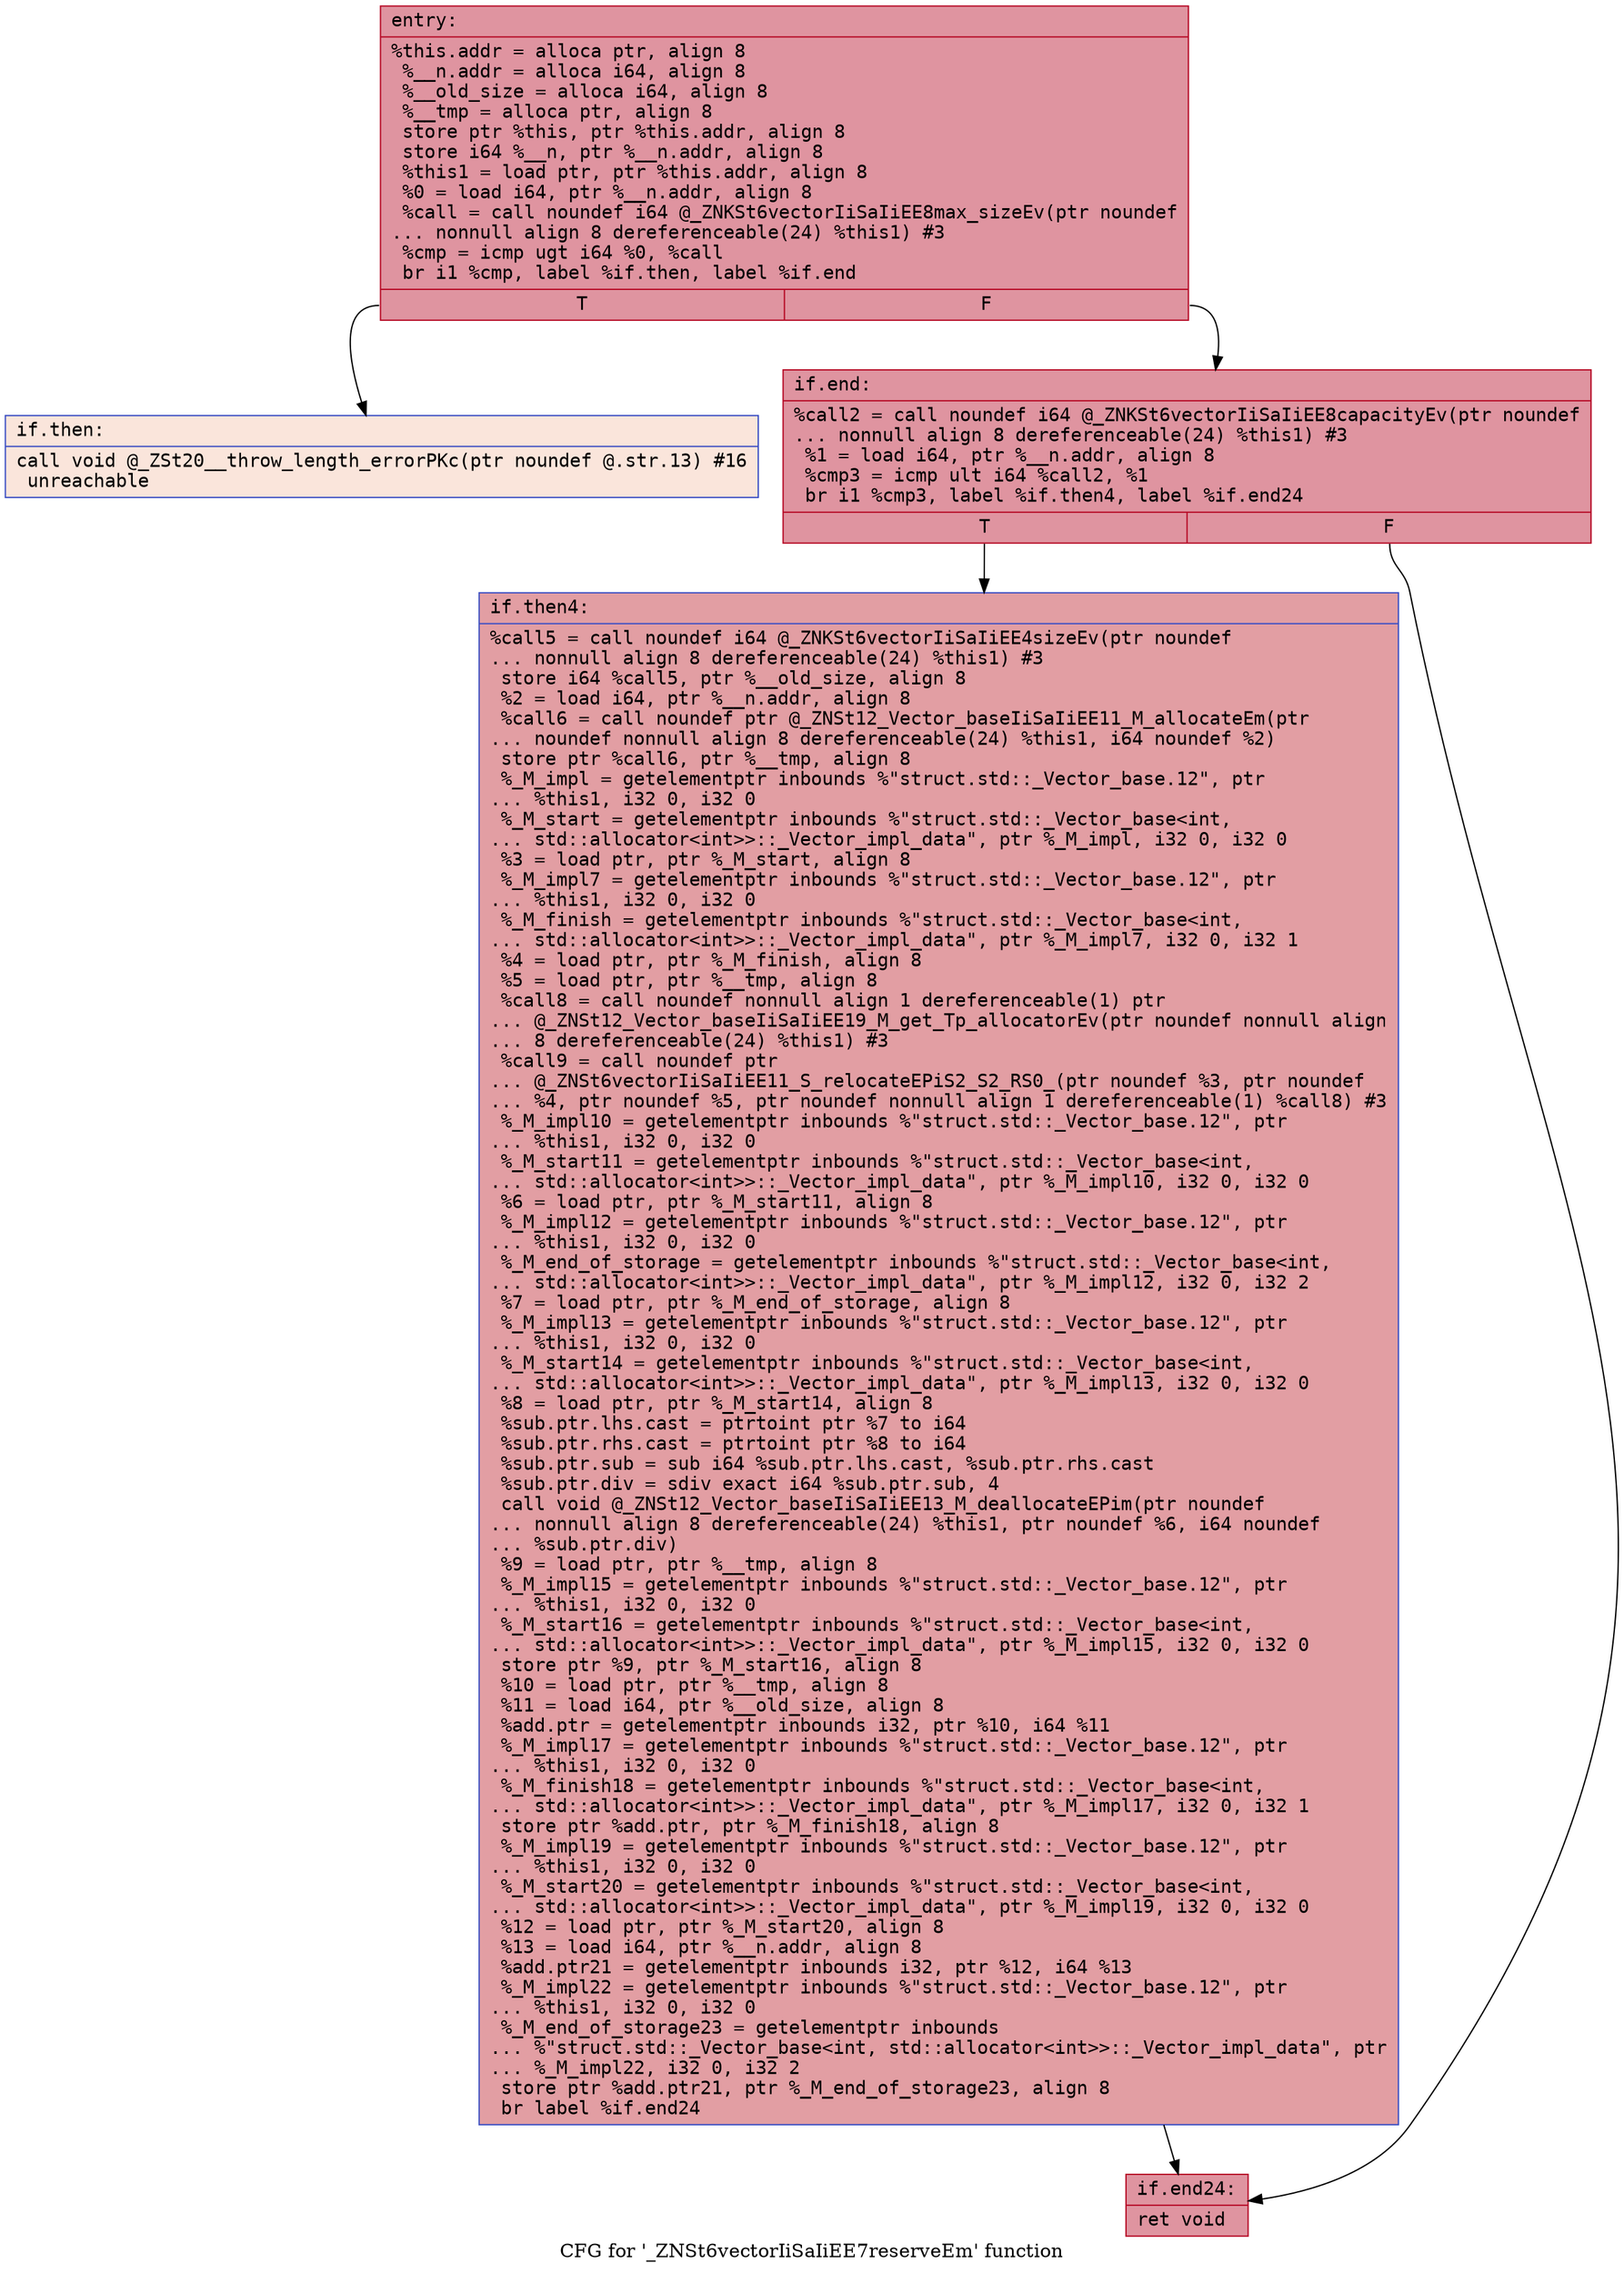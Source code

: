 digraph "CFG for '_ZNSt6vectorIiSaIiEE7reserveEm' function" {
	label="CFG for '_ZNSt6vectorIiSaIiEE7reserveEm' function";

	Node0x5579924c4800 [shape=record,color="#b70d28ff", style=filled, fillcolor="#b70d2870" fontname="Courier",label="{entry:\l|  %this.addr = alloca ptr, align 8\l  %__n.addr = alloca i64, align 8\l  %__old_size = alloca i64, align 8\l  %__tmp = alloca ptr, align 8\l  store ptr %this, ptr %this.addr, align 8\l  store i64 %__n, ptr %__n.addr, align 8\l  %this1 = load ptr, ptr %this.addr, align 8\l  %0 = load i64, ptr %__n.addr, align 8\l  %call = call noundef i64 @_ZNKSt6vectorIiSaIiEE8max_sizeEv(ptr noundef\l... nonnull align 8 dereferenceable(24) %this1) #3\l  %cmp = icmp ugt i64 %0, %call\l  br i1 %cmp, label %if.then, label %if.end\l|{<s0>T|<s1>F}}"];
	Node0x5579924c4800:s0 -> Node0x5579924c4f20[tooltip="entry -> if.then\nProbability 0.00%" ];
	Node0x5579924c4800:s1 -> Node0x5579924c4ff0[tooltip="entry -> if.end\nProbability 100.00%" ];
	Node0x5579924c4f20 [shape=record,color="#3d50c3ff", style=filled, fillcolor="#f4c5ad70" fontname="Courier",label="{if.then:\l|  call void @_ZSt20__throw_length_errorPKc(ptr noundef @.str.13) #16\l  unreachable\l}"];
	Node0x5579924c4ff0 [shape=record,color="#b70d28ff", style=filled, fillcolor="#b70d2870" fontname="Courier",label="{if.end:\l|  %call2 = call noundef i64 @_ZNKSt6vectorIiSaIiEE8capacityEv(ptr noundef\l... nonnull align 8 dereferenceable(24) %this1) #3\l  %1 = load i64, ptr %__n.addr, align 8\l  %cmp3 = icmp ult i64 %call2, %1\l  br i1 %cmp3, label %if.then4, label %if.end24\l|{<s0>T|<s1>F}}"];
	Node0x5579924c4ff0:s0 -> Node0x5579924c5780[tooltip="if.end -> if.then4\nProbability 50.00%" ];
	Node0x5579924c4ff0:s1 -> Node0x5579924c57d0[tooltip="if.end -> if.end24\nProbability 50.00%" ];
	Node0x5579924c5780 [shape=record,color="#3d50c3ff", style=filled, fillcolor="#be242e70" fontname="Courier",label="{if.then4:\l|  %call5 = call noundef i64 @_ZNKSt6vectorIiSaIiEE4sizeEv(ptr noundef\l... nonnull align 8 dereferenceable(24) %this1) #3\l  store i64 %call5, ptr %__old_size, align 8\l  %2 = load i64, ptr %__n.addr, align 8\l  %call6 = call noundef ptr @_ZNSt12_Vector_baseIiSaIiEE11_M_allocateEm(ptr\l... noundef nonnull align 8 dereferenceable(24) %this1, i64 noundef %2)\l  store ptr %call6, ptr %__tmp, align 8\l  %_M_impl = getelementptr inbounds %\"struct.std::_Vector_base.12\", ptr\l... %this1, i32 0, i32 0\l  %_M_start = getelementptr inbounds %\"struct.std::_Vector_base\<int,\l... std::allocator\<int\>\>::_Vector_impl_data\", ptr %_M_impl, i32 0, i32 0\l  %3 = load ptr, ptr %_M_start, align 8\l  %_M_impl7 = getelementptr inbounds %\"struct.std::_Vector_base.12\", ptr\l... %this1, i32 0, i32 0\l  %_M_finish = getelementptr inbounds %\"struct.std::_Vector_base\<int,\l... std::allocator\<int\>\>::_Vector_impl_data\", ptr %_M_impl7, i32 0, i32 1\l  %4 = load ptr, ptr %_M_finish, align 8\l  %5 = load ptr, ptr %__tmp, align 8\l  %call8 = call noundef nonnull align 1 dereferenceable(1) ptr\l... @_ZNSt12_Vector_baseIiSaIiEE19_M_get_Tp_allocatorEv(ptr noundef nonnull align\l... 8 dereferenceable(24) %this1) #3\l  %call9 = call noundef ptr\l... @_ZNSt6vectorIiSaIiEE11_S_relocateEPiS2_S2_RS0_(ptr noundef %3, ptr noundef\l... %4, ptr noundef %5, ptr noundef nonnull align 1 dereferenceable(1) %call8) #3\l  %_M_impl10 = getelementptr inbounds %\"struct.std::_Vector_base.12\", ptr\l... %this1, i32 0, i32 0\l  %_M_start11 = getelementptr inbounds %\"struct.std::_Vector_base\<int,\l... std::allocator\<int\>\>::_Vector_impl_data\", ptr %_M_impl10, i32 0, i32 0\l  %6 = load ptr, ptr %_M_start11, align 8\l  %_M_impl12 = getelementptr inbounds %\"struct.std::_Vector_base.12\", ptr\l... %this1, i32 0, i32 0\l  %_M_end_of_storage = getelementptr inbounds %\"struct.std::_Vector_base\<int,\l... std::allocator\<int\>\>::_Vector_impl_data\", ptr %_M_impl12, i32 0, i32 2\l  %7 = load ptr, ptr %_M_end_of_storage, align 8\l  %_M_impl13 = getelementptr inbounds %\"struct.std::_Vector_base.12\", ptr\l... %this1, i32 0, i32 0\l  %_M_start14 = getelementptr inbounds %\"struct.std::_Vector_base\<int,\l... std::allocator\<int\>\>::_Vector_impl_data\", ptr %_M_impl13, i32 0, i32 0\l  %8 = load ptr, ptr %_M_start14, align 8\l  %sub.ptr.lhs.cast = ptrtoint ptr %7 to i64\l  %sub.ptr.rhs.cast = ptrtoint ptr %8 to i64\l  %sub.ptr.sub = sub i64 %sub.ptr.lhs.cast, %sub.ptr.rhs.cast\l  %sub.ptr.div = sdiv exact i64 %sub.ptr.sub, 4\l  call void @_ZNSt12_Vector_baseIiSaIiEE13_M_deallocateEPim(ptr noundef\l... nonnull align 8 dereferenceable(24) %this1, ptr noundef %6, i64 noundef\l... %sub.ptr.div)\l  %9 = load ptr, ptr %__tmp, align 8\l  %_M_impl15 = getelementptr inbounds %\"struct.std::_Vector_base.12\", ptr\l... %this1, i32 0, i32 0\l  %_M_start16 = getelementptr inbounds %\"struct.std::_Vector_base\<int,\l... std::allocator\<int\>\>::_Vector_impl_data\", ptr %_M_impl15, i32 0, i32 0\l  store ptr %9, ptr %_M_start16, align 8\l  %10 = load ptr, ptr %__tmp, align 8\l  %11 = load i64, ptr %__old_size, align 8\l  %add.ptr = getelementptr inbounds i32, ptr %10, i64 %11\l  %_M_impl17 = getelementptr inbounds %\"struct.std::_Vector_base.12\", ptr\l... %this1, i32 0, i32 0\l  %_M_finish18 = getelementptr inbounds %\"struct.std::_Vector_base\<int,\l... std::allocator\<int\>\>::_Vector_impl_data\", ptr %_M_impl17, i32 0, i32 1\l  store ptr %add.ptr, ptr %_M_finish18, align 8\l  %_M_impl19 = getelementptr inbounds %\"struct.std::_Vector_base.12\", ptr\l... %this1, i32 0, i32 0\l  %_M_start20 = getelementptr inbounds %\"struct.std::_Vector_base\<int,\l... std::allocator\<int\>\>::_Vector_impl_data\", ptr %_M_impl19, i32 0, i32 0\l  %12 = load ptr, ptr %_M_start20, align 8\l  %13 = load i64, ptr %__n.addr, align 8\l  %add.ptr21 = getelementptr inbounds i32, ptr %12, i64 %13\l  %_M_impl22 = getelementptr inbounds %\"struct.std::_Vector_base.12\", ptr\l... %this1, i32 0, i32 0\l  %_M_end_of_storage23 = getelementptr inbounds\l... %\"struct.std::_Vector_base\<int, std::allocator\<int\>\>::_Vector_impl_data\", ptr\l... %_M_impl22, i32 0, i32 2\l  store ptr %add.ptr21, ptr %_M_end_of_storage23, align 8\l  br label %if.end24\l}"];
	Node0x5579924c5780 -> Node0x5579924c57d0[tooltip="if.then4 -> if.end24\nProbability 100.00%" ];
	Node0x5579924c57d0 [shape=record,color="#b70d28ff", style=filled, fillcolor="#b70d2870" fontname="Courier",label="{if.end24:\l|  ret void\l}"];
}
